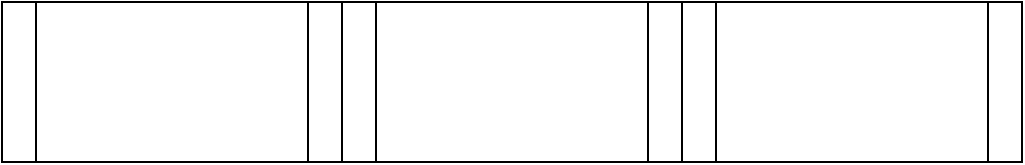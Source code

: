 <mxfile>
    <diagram id="MdAcxbYXVvMFGBWiHg8U" name="Page-1">
        <mxGraphModel dx="804" dy="299" grid="1" gridSize="10" guides="1" tooltips="1" connect="1" arrows="1" fold="1" page="1" pageScale="1" pageWidth="850" pageHeight="1100" math="0" shadow="0">
            <root>
                <mxCell id="0"/>
                <mxCell id="1" parent="0"/>
                <mxCell id="2" value="" style="rounded=0;whiteSpace=wrap;html=1;" vertex="1" parent="1">
                    <mxGeometry x="290" y="110" width="180" height="80" as="geometry"/>
                </mxCell>
                <mxCell id="3" value="" style="rounded=0;whiteSpace=wrap;html=1;" vertex="1" parent="1">
                    <mxGeometry x="290" y="110" width="470" height="80" as="geometry"/>
                </mxCell>
                <mxCell id="5" value="" style="shape=process;whiteSpace=wrap;html=1;backgroundOutline=1;" vertex="1" parent="1">
                    <mxGeometry x="290" y="110" width="170" height="80" as="geometry"/>
                </mxCell>
                <mxCell id="6" value="" style="shape=process;whiteSpace=wrap;html=1;backgroundOutline=1;" vertex="1" parent="1">
                    <mxGeometry x="460" y="110" width="170" height="80" as="geometry"/>
                </mxCell>
                <mxCell id="7" value="" style="shape=process;whiteSpace=wrap;html=1;backgroundOutline=1;" vertex="1" parent="1">
                    <mxGeometry x="630" y="110" width="170" height="80" as="geometry"/>
                </mxCell>
            </root>
        </mxGraphModel>
    </diagram>
</mxfile>
